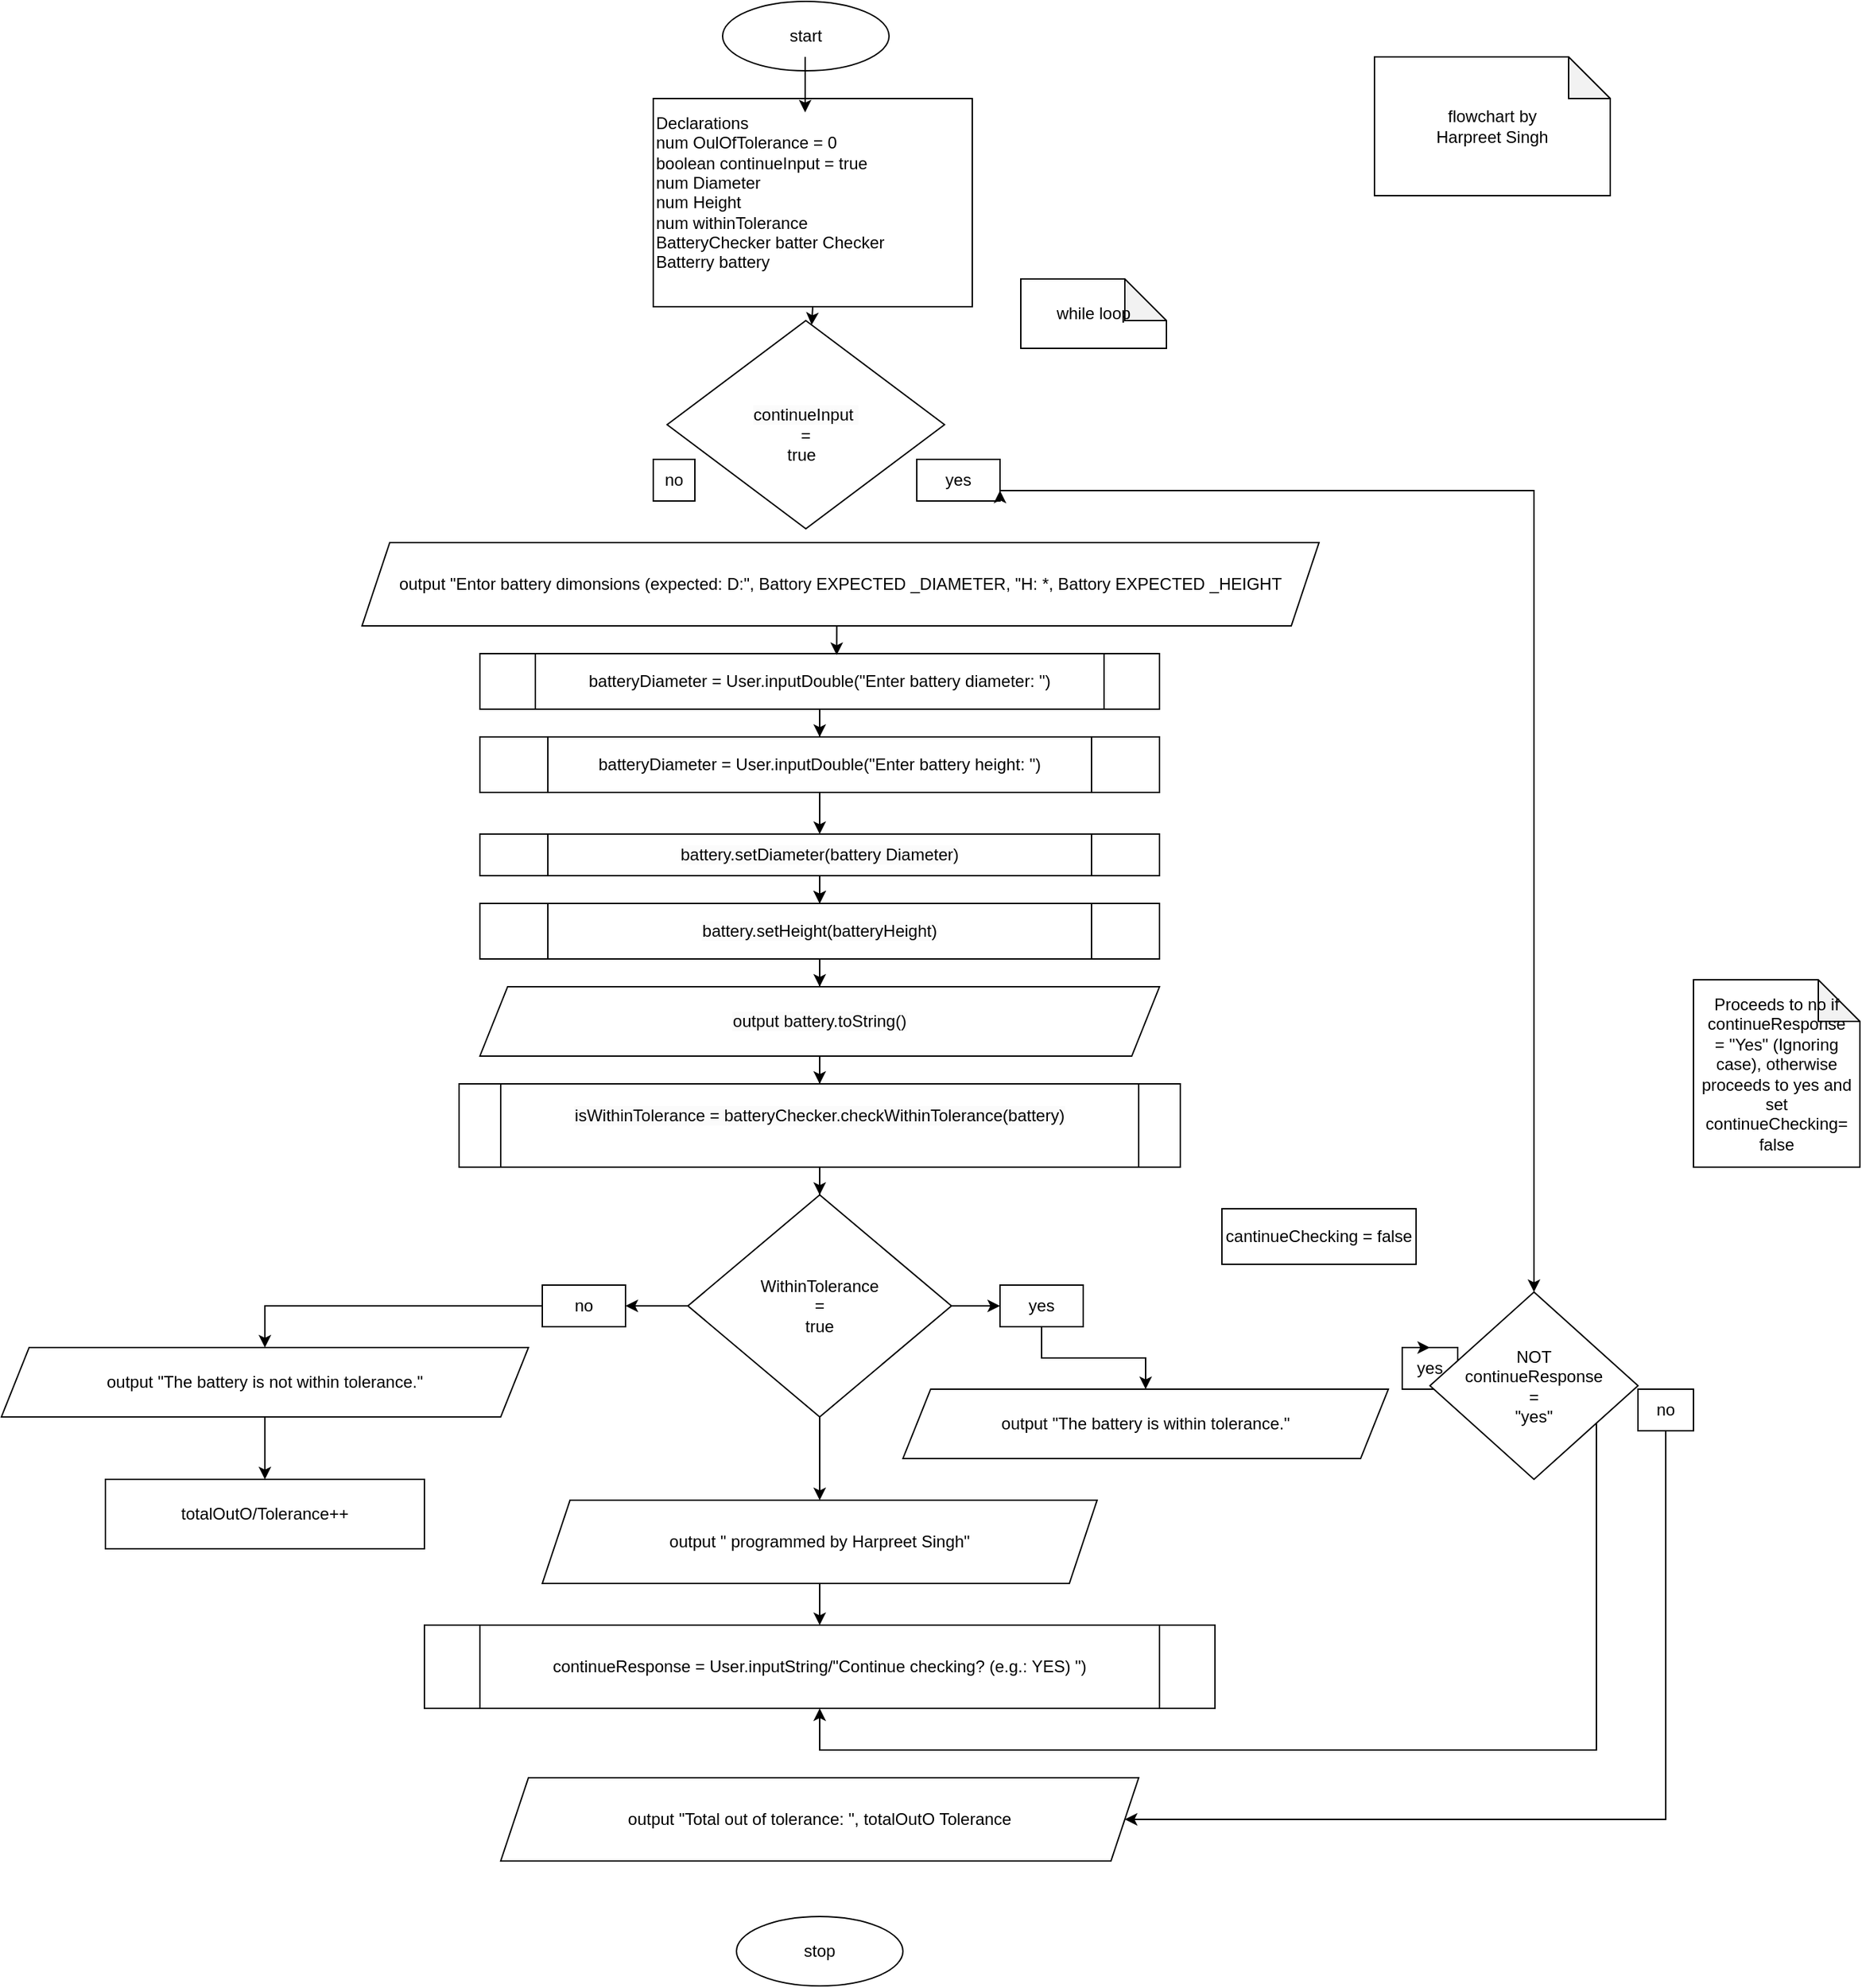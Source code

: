 <mxfile version="24.8.9">
  <diagram name="Page-1" id="WkjT4jGh175XT297SX8B">
    <mxGraphModel dx="3850" dy="1591" grid="1" gridSize="10" guides="1" tooltips="1" connect="1" arrows="1" fold="1" page="1" pageScale="1" pageWidth="850" pageHeight="1100" math="0" shadow="0">
      <root>
        <mxCell id="0" />
        <mxCell id="1" parent="0" />
        <mxCell id="YwqZ9izYmUvDD3IAqNH3-1" value="start" style="ellipse;whiteSpace=wrap;html=1;" parent="1" vertex="1">
          <mxGeometry x="180" y="10" width="120" height="50" as="geometry" />
        </mxCell>
        <mxCell id="YwqZ9izYmUvDD3IAqNH3-9" value="Declarations&lt;br&gt;num OulOfTolerance = 0&lt;br&gt;boolean continueInput = true&lt;br&gt;num Diameter&amp;nbsp;&lt;div&gt;num&amp;nbsp;&lt;span style=&quot;background-color: initial;&quot;&gt;Height&amp;nbsp;&lt;/span&gt;&lt;div&gt;num withinTolerance&lt;/div&gt;&lt;div&gt;BatteryChecker batter Checker&lt;/div&gt;&lt;div&gt;Batterry battery&lt;br&gt;&lt;div&gt;&lt;br&gt;&lt;/div&gt;&lt;/div&gt;&lt;/div&gt;" style="rounded=0;whiteSpace=wrap;html=1;align=left;" parent="1" vertex="1">
          <mxGeometry x="130" y="80" width="230" height="150" as="geometry" />
        </mxCell>
        <mxCell id="YwqZ9izYmUvDD3IAqNH3-14" value="&lt;br&gt;&lt;span style=&quot;color: rgb(0, 0, 0); font-family: Helvetica; font-size: 12px; font-style: normal; font-variant-ligatures: normal; font-variant-caps: normal; font-weight: 400; letter-spacing: normal; orphans: 2; text-align: left; text-indent: 0px; text-transform: none; widows: 2; word-spacing: 0px; -webkit-text-stroke-width: 0px; white-space: normal; background-color: rgb(251, 251, 251); text-decoration-thickness: initial; text-decoration-style: initial; text-decoration-color: initial; display: inline !important; float: none;&quot;&gt;continueInput&lt;span&gt;&amp;nbsp;&lt;/span&gt;&lt;/span&gt;&lt;br&gt;=&lt;div&gt;true&lt;span style=&quot;white-space: pre;&quot;&gt;&#x9;&lt;/span&gt;&lt;/div&gt;" style="rhombus;whiteSpace=wrap;html=1;" parent="1" vertex="1">
          <mxGeometry x="140" y="240" width="200" height="150" as="geometry" />
        </mxCell>
        <mxCell id="YwqZ9izYmUvDD3IAqNH3-15" value="yes" style="rounded=0;whiteSpace=wrap;html=1;" parent="1" vertex="1">
          <mxGeometry x="320" y="340" width="60" height="30" as="geometry" />
        </mxCell>
        <mxCell id="YwqZ9izYmUvDD3IAqNH3-20" value="no" style="rounded=0;whiteSpace=wrap;html=1;" parent="1" vertex="1">
          <mxGeometry x="130" y="340" width="30" height="30" as="geometry" />
        </mxCell>
        <mxCell id="YwqZ9izYmUvDD3IAqNH3-21" value="output &quot;Entor battery dimonsions (expected: D:&quot;, Battory EXPECTED _DIAMETER, &quot;H: *, Battory EXPECTED _HEIGHT" style="shape=parallelogram;perimeter=parallelogramPerimeter;whiteSpace=wrap;html=1;fixedSize=1;" parent="1" vertex="1">
          <mxGeometry x="-80" y="400" width="690" height="60" as="geometry" />
        </mxCell>
        <mxCell id="YwqZ9izYmUvDD3IAqNH3-22" style="edgeStyle=orthogonalEdgeStyle;rounded=0;orthogonalLoop=1;jettySize=auto;html=1;exitX=0.75;exitY=1;exitDx=0;exitDy=0;entryX=1;entryY=0.75;entryDx=0;entryDy=0;" parent="1" source="YwqZ9izYmUvDD3IAqNH3-15" target="YwqZ9izYmUvDD3IAqNH3-15" edge="1">
          <mxGeometry relative="1" as="geometry" />
        </mxCell>
        <mxCell id="NKX4KF4Ma1qlsxODVfHI-11" value="" style="edgeStyle=orthogonalEdgeStyle;rounded=0;orthogonalLoop=1;jettySize=auto;html=1;" edge="1" parent="1" source="YwqZ9izYmUvDD3IAqNH3-24" target="YwqZ9izYmUvDD3IAqNH3-25">
          <mxGeometry relative="1" as="geometry" />
        </mxCell>
        <mxCell id="YwqZ9izYmUvDD3IAqNH3-24" value="batteryDiameter = User.inputDouble(&quot;Enter battery diameter: &quot;)" style="shape=process;whiteSpace=wrap;html=1;backgroundOutline=1;size=0.082;" parent="1" vertex="1">
          <mxGeometry x="5" y="480" width="490" height="40" as="geometry" />
        </mxCell>
        <mxCell id="NKX4KF4Ma1qlsxODVfHI-10" value="" style="edgeStyle=orthogonalEdgeStyle;rounded=0;orthogonalLoop=1;jettySize=auto;html=1;" edge="1" parent="1" source="YwqZ9izYmUvDD3IAqNH3-25" target="YwqZ9izYmUvDD3IAqNH3-26">
          <mxGeometry relative="1" as="geometry" />
        </mxCell>
        <mxCell id="YwqZ9izYmUvDD3IAqNH3-25" value="batteryDiameter = User.inputDouble(&quot;Enter battery height: &quot;)" style="shape=process;whiteSpace=wrap;html=1;backgroundOutline=1;" parent="1" vertex="1">
          <mxGeometry x="5" y="540" width="490" height="40" as="geometry" />
        </mxCell>
        <mxCell id="NKX4KF4Ma1qlsxODVfHI-7" value="" style="edgeStyle=orthogonalEdgeStyle;rounded=0;orthogonalLoop=1;jettySize=auto;html=1;" edge="1" parent="1" source="YwqZ9izYmUvDD3IAqNH3-26" target="YwqZ9izYmUvDD3IAqNH3-27">
          <mxGeometry relative="1" as="geometry" />
        </mxCell>
        <mxCell id="NKX4KF4Ma1qlsxODVfHI-8" style="edgeStyle=orthogonalEdgeStyle;rounded=0;orthogonalLoop=1;jettySize=auto;html=1;exitX=0.5;exitY=1;exitDx=0;exitDy=0;" edge="1" parent="1" source="YwqZ9izYmUvDD3IAqNH3-26" target="YwqZ9izYmUvDD3IAqNH3-27">
          <mxGeometry relative="1" as="geometry" />
        </mxCell>
        <mxCell id="YwqZ9izYmUvDD3IAqNH3-26" value="&lt;br&gt;&lt;span style=&quot;color: rgb(0, 0, 0); font-family: Helvetica; font-size: 12px; font-style: normal; font-variant-ligatures: normal; font-variant-caps: normal; font-weight: 400; letter-spacing: normal; orphans: 2; text-align: center; text-indent: 0px; text-transform: none; widows: 2; word-spacing: 0px; -webkit-text-stroke-width: 0px; white-space: normal; background-color: rgb(251, 251, 251); text-decoration-thickness: initial; text-decoration-style: initial; text-decoration-color: initial; display: inline !important; float: none;&quot;&gt;battery.setDiameter(battery Diameter)&lt;/span&gt;&lt;div&gt;&lt;br&gt;&lt;/div&gt;" style="shape=process;whiteSpace=wrap;html=1;backgroundOutline=1;" parent="1" vertex="1">
          <mxGeometry x="5" y="610" width="490" height="30" as="geometry" />
        </mxCell>
        <mxCell id="NKX4KF4Ma1qlsxODVfHI-9" value="" style="edgeStyle=orthogonalEdgeStyle;rounded=0;orthogonalLoop=1;jettySize=auto;html=1;" edge="1" parent="1" source="YwqZ9izYmUvDD3IAqNH3-27" target="YwqZ9izYmUvDD3IAqNH3-28">
          <mxGeometry relative="1" as="geometry" />
        </mxCell>
        <mxCell id="YwqZ9izYmUvDD3IAqNH3-27" value="&lt;br&gt;&lt;span style=&quot;color: rgb(0, 0, 0); font-family: Helvetica; font-size: 12px; font-style: normal; font-variant-ligatures: normal; font-variant-caps: normal; font-weight: 400; letter-spacing: normal; orphans: 2; text-align: center; text-indent: 0px; text-transform: none; widows: 2; word-spacing: 0px; -webkit-text-stroke-width: 0px; white-space: normal; background-color: rgb(251, 251, 251); text-decoration-thickness: initial; text-decoration-style: initial; text-decoration-color: initial; display: inline !important; float: none;&quot;&gt;battery.setHeight(batteryHeight)&lt;/span&gt;&lt;div&gt;&lt;br/&gt;&lt;/div&gt;" style="shape=process;whiteSpace=wrap;html=1;backgroundOutline=1;" parent="1" vertex="1">
          <mxGeometry x="5" y="660" width="490" height="40" as="geometry" />
        </mxCell>
        <mxCell id="NKX4KF4Ma1qlsxODVfHI-6" value="" style="edgeStyle=orthogonalEdgeStyle;rounded=0;orthogonalLoop=1;jettySize=auto;html=1;" edge="1" parent="1" source="YwqZ9izYmUvDD3IAqNH3-28" target="YwqZ9izYmUvDD3IAqNH3-29">
          <mxGeometry relative="1" as="geometry" />
        </mxCell>
        <mxCell id="YwqZ9izYmUvDD3IAqNH3-28" value="&lt;br&gt;&lt;span style=&quot;color: rgb(0, 0, 0); font-family: Helvetica; font-size: 12px; font-style: normal; font-variant-ligatures: normal; font-variant-caps: normal; font-weight: 400; letter-spacing: normal; orphans: 2; text-align: center; text-indent: 0px; text-transform: none; widows: 2; word-spacing: 0px; -webkit-text-stroke-width: 0px; white-space: normal; background-color: rgb(251, 251, 251); text-decoration-thickness: initial; text-decoration-style: initial; text-decoration-color: initial; display: inline !important; float: none;&quot;&gt;output battery.toString()&lt;/span&gt;&lt;div&gt;&lt;br/&gt;&lt;/div&gt;" style="shape=parallelogram;perimeter=parallelogramPerimeter;whiteSpace=wrap;html=1;fixedSize=1;" parent="1" vertex="1">
          <mxGeometry x="5" y="720" width="490" height="50" as="geometry" />
        </mxCell>
        <mxCell id="NKX4KF4Ma1qlsxODVfHI-13" value="" style="edgeStyle=orthogonalEdgeStyle;rounded=0;orthogonalLoop=1;jettySize=auto;html=1;" edge="1" parent="1" source="YwqZ9izYmUvDD3IAqNH3-29" target="YwqZ9izYmUvDD3IAqNH3-30">
          <mxGeometry relative="1" as="geometry" />
        </mxCell>
        <mxCell id="YwqZ9izYmUvDD3IAqNH3-29" value="&#xa;&lt;span style=&quot;color: rgb(0, 0, 0); font-family: Helvetica; font-size: 12px; font-style: normal; font-variant-ligatures: normal; font-variant-caps: normal; font-weight: 400; letter-spacing: normal; orphans: 2; text-align: center; text-indent: 0px; text-transform: none; widows: 2; word-spacing: 0px; -webkit-text-stroke-width: 0px; white-space: normal; background-color: rgb(251, 251, 251); text-decoration-thickness: initial; text-decoration-style: initial; text-decoration-color: initial; display: inline !important; float: none;&quot;&gt;isWithinTolerance = batteryChecker.checkWithinTolerance(battery)&lt;/span&gt;&#xa;&#xa;" style="shape=process;whiteSpace=wrap;html=1;backgroundOutline=1;size=0.058;" parent="1" vertex="1">
          <mxGeometry x="-10" y="790" width="520" height="60" as="geometry" />
        </mxCell>
        <mxCell id="NKX4KF4Ma1qlsxODVfHI-20" value="" style="edgeStyle=orthogonalEdgeStyle;rounded=0;orthogonalLoop=1;jettySize=auto;html=1;" edge="1" parent="1" source="YwqZ9izYmUvDD3IAqNH3-30" target="YwqZ9izYmUvDD3IAqNH3-32">
          <mxGeometry relative="1" as="geometry" />
        </mxCell>
        <mxCell id="NKX4KF4Ma1qlsxODVfHI-24" value="" style="edgeStyle=orthogonalEdgeStyle;rounded=0;orthogonalLoop=1;jettySize=auto;html=1;" edge="1" parent="1" source="YwqZ9izYmUvDD3IAqNH3-30" target="YwqZ9izYmUvDD3IAqNH3-31">
          <mxGeometry relative="1" as="geometry" />
        </mxCell>
        <mxCell id="NKX4KF4Ma1qlsxODVfHI-26" value="" style="edgeStyle=orthogonalEdgeStyle;rounded=0;orthogonalLoop=1;jettySize=auto;html=1;" edge="1" parent="1" source="YwqZ9izYmUvDD3IAqNH3-30" target="YwqZ9izYmUvDD3IAqNH3-36">
          <mxGeometry relative="1" as="geometry" />
        </mxCell>
        <mxCell id="YwqZ9izYmUvDD3IAqNH3-30" value="WithinTolerance&lt;div&gt;=&lt;/div&gt;&lt;div&gt;true&lt;/div&gt;" style="rhombus;whiteSpace=wrap;html=1;" parent="1" vertex="1">
          <mxGeometry x="155" y="870" width="190" height="160" as="geometry" />
        </mxCell>
        <mxCell id="NKX4KF4Ma1qlsxODVfHI-25" value="" style="edgeStyle=orthogonalEdgeStyle;rounded=0;orthogonalLoop=1;jettySize=auto;html=1;" edge="1" parent="1" source="YwqZ9izYmUvDD3IAqNH3-31" target="YwqZ9izYmUvDD3IAqNH3-34">
          <mxGeometry relative="1" as="geometry" />
        </mxCell>
        <mxCell id="YwqZ9izYmUvDD3IAqNH3-31" value="yes" style="rounded=0;whiteSpace=wrap;html=1;" parent="1" vertex="1">
          <mxGeometry x="380" y="935" width="60" height="30" as="geometry" />
        </mxCell>
        <mxCell id="NKX4KF4Ma1qlsxODVfHI-21" value="" style="edgeStyle=orthogonalEdgeStyle;rounded=0;orthogonalLoop=1;jettySize=auto;html=1;" edge="1" parent="1" source="YwqZ9izYmUvDD3IAqNH3-32" target="YwqZ9izYmUvDD3IAqNH3-33">
          <mxGeometry relative="1" as="geometry" />
        </mxCell>
        <mxCell id="YwqZ9izYmUvDD3IAqNH3-32" value="no" style="rounded=0;whiteSpace=wrap;html=1;" parent="1" vertex="1">
          <mxGeometry x="50" y="935" width="60" height="30" as="geometry" />
        </mxCell>
        <mxCell id="NKX4KF4Ma1qlsxODVfHI-22" value="" style="edgeStyle=orthogonalEdgeStyle;rounded=0;orthogonalLoop=1;jettySize=auto;html=1;" edge="1" parent="1" source="YwqZ9izYmUvDD3IAqNH3-33" target="YwqZ9izYmUvDD3IAqNH3-35">
          <mxGeometry relative="1" as="geometry" />
        </mxCell>
        <mxCell id="YwqZ9izYmUvDD3IAqNH3-33" value="output &quot;The battery is not within tolerance.&quot;" style="shape=parallelogram;perimeter=parallelogramPerimeter;whiteSpace=wrap;html=1;fixedSize=1;" parent="1" vertex="1">
          <mxGeometry x="-340" y="980" width="380" height="50" as="geometry" />
        </mxCell>
        <mxCell id="YwqZ9izYmUvDD3IAqNH3-34" value="output &quot;The battery is within tolerance.&quot;" style="shape=parallelogram;perimeter=parallelogramPerimeter;whiteSpace=wrap;html=1;fixedSize=1;" parent="1" vertex="1">
          <mxGeometry x="310" y="1010" width="350" height="50" as="geometry" />
        </mxCell>
        <mxCell id="YwqZ9izYmUvDD3IAqNH3-35" value="totalOutO/Tolerance++" style="rounded=0;whiteSpace=wrap;html=1;" parent="1" vertex="1">
          <mxGeometry x="-265" y="1075" width="230" height="50" as="geometry" />
        </mxCell>
        <mxCell id="NKX4KF4Ma1qlsxODVfHI-31" value="" style="edgeStyle=orthogonalEdgeStyle;rounded=0;orthogonalLoop=1;jettySize=auto;html=1;" edge="1" parent="1" source="YwqZ9izYmUvDD3IAqNH3-36" target="YwqZ9izYmUvDD3IAqNH3-37">
          <mxGeometry relative="1" as="geometry" />
        </mxCell>
        <mxCell id="YwqZ9izYmUvDD3IAqNH3-36" value="output &quot; programmed by Harpreet Singh&quot;" style="shape=parallelogram;perimeter=parallelogramPerimeter;whiteSpace=wrap;html=1;fixedSize=1;" parent="1" vertex="1">
          <mxGeometry x="50" y="1090" width="400" height="60" as="geometry" />
        </mxCell>
        <mxCell id="YwqZ9izYmUvDD3IAqNH3-37" value="continueResponse = User.inputString/&quot;Continue checking? (e.g.: YES) &quot;)" style="shape=process;whiteSpace=wrap;html=1;backgroundOutline=1;size=0.07;" parent="1" vertex="1">
          <mxGeometry x="-35" y="1180" width="570" height="60" as="geometry" />
        </mxCell>
        <mxCell id="YwqZ9izYmUvDD3IAqNH3-38" value="output &quot;Total out of tolerance: &quot;, totalOutO Tolerance" style="shape=parallelogram;perimeter=parallelogramPerimeter;whiteSpace=wrap;html=1;fixedSize=1;" parent="1" vertex="1">
          <mxGeometry x="20" y="1290" width="460" height="60" as="geometry" />
        </mxCell>
        <mxCell id="YwqZ9izYmUvDD3IAqNH3-39" value="stop" style="ellipse;whiteSpace=wrap;html=1;" parent="1" vertex="1">
          <mxGeometry x="190" y="1390" width="120" height="50" as="geometry" />
        </mxCell>
        <mxCell id="YwqZ9izYmUvDD3IAqNH3-40" value="Proceeds to no if continueResponse&lt;br&gt;= &quot;Yes&quot; (Ignoring case), otherwise proceeds to yes and set continueChecking=&lt;div&gt;false&lt;/div&gt;" style="shape=note;whiteSpace=wrap;html=1;backgroundOutline=1;darkOpacity=0.05;" parent="1" vertex="1">
          <mxGeometry x="880" y="715" width="120" height="135" as="geometry" />
        </mxCell>
        <mxCell id="YwqZ9izYmUvDD3IAqNH3-41" value="cantinueChecking = false" style="rounded=0;whiteSpace=wrap;html=1;" parent="1" vertex="1">
          <mxGeometry x="540" y="880" width="140" height="40" as="geometry" />
        </mxCell>
        <mxCell id="NKX4KF4Ma1qlsxODVfHI-27" value="" style="edgeStyle=orthogonalEdgeStyle;rounded=0;orthogonalLoop=1;jettySize=auto;html=1;" edge="1" parent="1" source="YwqZ9izYmUvDD3IAqNH3-44" target="YwqZ9izYmUvDD3IAqNH3-38">
          <mxGeometry relative="1" as="geometry">
            <Array as="points">
              <mxPoint x="860" y="1320" />
            </Array>
          </mxGeometry>
        </mxCell>
        <mxCell id="NKX4KF4Ma1qlsxODVfHI-30" value="" style="edgeStyle=orthogonalEdgeStyle;rounded=0;orthogonalLoop=1;jettySize=auto;html=1;" edge="1" parent="1" source="YwqZ9izYmUvDD3IAqNH3-43" target="YwqZ9izYmUvDD3IAqNH3-37">
          <mxGeometry relative="1" as="geometry">
            <Array as="points">
              <mxPoint x="810" y="1000" />
              <mxPoint x="810" y="1270" />
              <mxPoint x="250" y="1270" />
            </Array>
          </mxGeometry>
        </mxCell>
        <mxCell id="YwqZ9izYmUvDD3IAqNH3-43" value="yes" style="rounded=0;whiteSpace=wrap;html=1;" parent="1" vertex="1">
          <mxGeometry x="670" y="980" width="40" height="30" as="geometry" />
        </mxCell>
        <mxCell id="YwqZ9izYmUvDD3IAqNH3-45" value="while loop" style="shape=note;whiteSpace=wrap;html=1;backgroundOutline=1;darkOpacity=0.05;direction=east;" parent="1" vertex="1">
          <mxGeometry x="395" y="210" width="105" height="50" as="geometry" />
        </mxCell>
        <mxCell id="YwqZ9izYmUvDD3IAqNH3-46" value="flowchart by&lt;div&gt;Harpreet Singh&lt;/div&gt;" style="shape=note;whiteSpace=wrap;html=1;backgroundOutline=1;darkOpacity=0.05;" parent="1" vertex="1">
          <mxGeometry x="650" y="50" width="170" height="100" as="geometry" />
        </mxCell>
        <mxCell id="NKX4KF4Ma1qlsxODVfHI-2" value="" style="endArrow=classic;html=1;rounded=0;" edge="1" parent="1">
          <mxGeometry width="50" height="50" relative="1" as="geometry">
            <mxPoint x="239.5" y="50" as="sourcePoint" />
            <mxPoint x="239.5" y="90" as="targetPoint" />
          </mxGeometry>
        </mxCell>
        <mxCell id="NKX4KF4Ma1qlsxODVfHI-3" value="" style="endArrow=classic;html=1;rounded=0;exitX=0.5;exitY=1;exitDx=0;exitDy=0;" edge="1" parent="1" source="YwqZ9izYmUvDD3IAqNH3-9" target="YwqZ9izYmUvDD3IAqNH3-14">
          <mxGeometry width="50" height="50" relative="1" as="geometry">
            <mxPoint x="310" y="240" as="sourcePoint" />
            <mxPoint x="360" y="190" as="targetPoint" />
          </mxGeometry>
        </mxCell>
        <mxCell id="NKX4KF4Ma1qlsxODVfHI-5" style="edgeStyle=orthogonalEdgeStyle;rounded=0;orthogonalLoop=1;jettySize=auto;html=1;exitX=0.5;exitY=1;exitDx=0;exitDy=0;entryX=0.525;entryY=0.025;entryDx=0;entryDy=0;entryPerimeter=0;" edge="1" parent="1" source="YwqZ9izYmUvDD3IAqNH3-21" target="YwqZ9izYmUvDD3IAqNH3-24">
          <mxGeometry relative="1" as="geometry" />
        </mxCell>
        <mxCell id="NKX4KF4Ma1qlsxODVfHI-29" style="edgeStyle=orthogonalEdgeStyle;rounded=0;orthogonalLoop=1;jettySize=auto;html=1;exitX=0.25;exitY=0;exitDx=0;exitDy=0;entryX=0.5;entryY=0;entryDx=0;entryDy=0;" edge="1" parent="1" source="YwqZ9izYmUvDD3IAqNH3-43" target="YwqZ9izYmUvDD3IAqNH3-43">
          <mxGeometry relative="1" as="geometry" />
        </mxCell>
        <mxCell id="NKX4KF4Ma1qlsxODVfHI-38" value="" style="edgeStyle=orthogonalEdgeStyle;rounded=0;orthogonalLoop=1;jettySize=auto;html=1;exitX=1;exitY=0.75;exitDx=0;exitDy=0;" edge="1" parent="1" source="YwqZ9izYmUvDD3IAqNH3-15" target="YwqZ9izYmUvDD3IAqNH3-42">
          <mxGeometry relative="1" as="geometry">
            <mxPoint x="769.5" y="1142.5" as="targetPoint" />
            <mxPoint x="380" y="363" as="sourcePoint" />
          </mxGeometry>
        </mxCell>
        <mxCell id="YwqZ9izYmUvDD3IAqNH3-42" value="NOT&lt;br&gt;continueResponse&lt;div&gt;=&lt;/div&gt;&lt;div&gt;&quot;yes&quot;&lt;/div&gt;" style="rhombus;whiteSpace=wrap;html=1;" parent="1" vertex="1">
          <mxGeometry x="690" y="940" width="150" height="135" as="geometry" />
        </mxCell>
        <mxCell id="YwqZ9izYmUvDD3IAqNH3-44" value="no" style="rounded=0;whiteSpace=wrap;html=1;" parent="1" vertex="1">
          <mxGeometry x="840" y="1010" width="40" height="30" as="geometry" />
        </mxCell>
      </root>
    </mxGraphModel>
  </diagram>
</mxfile>
